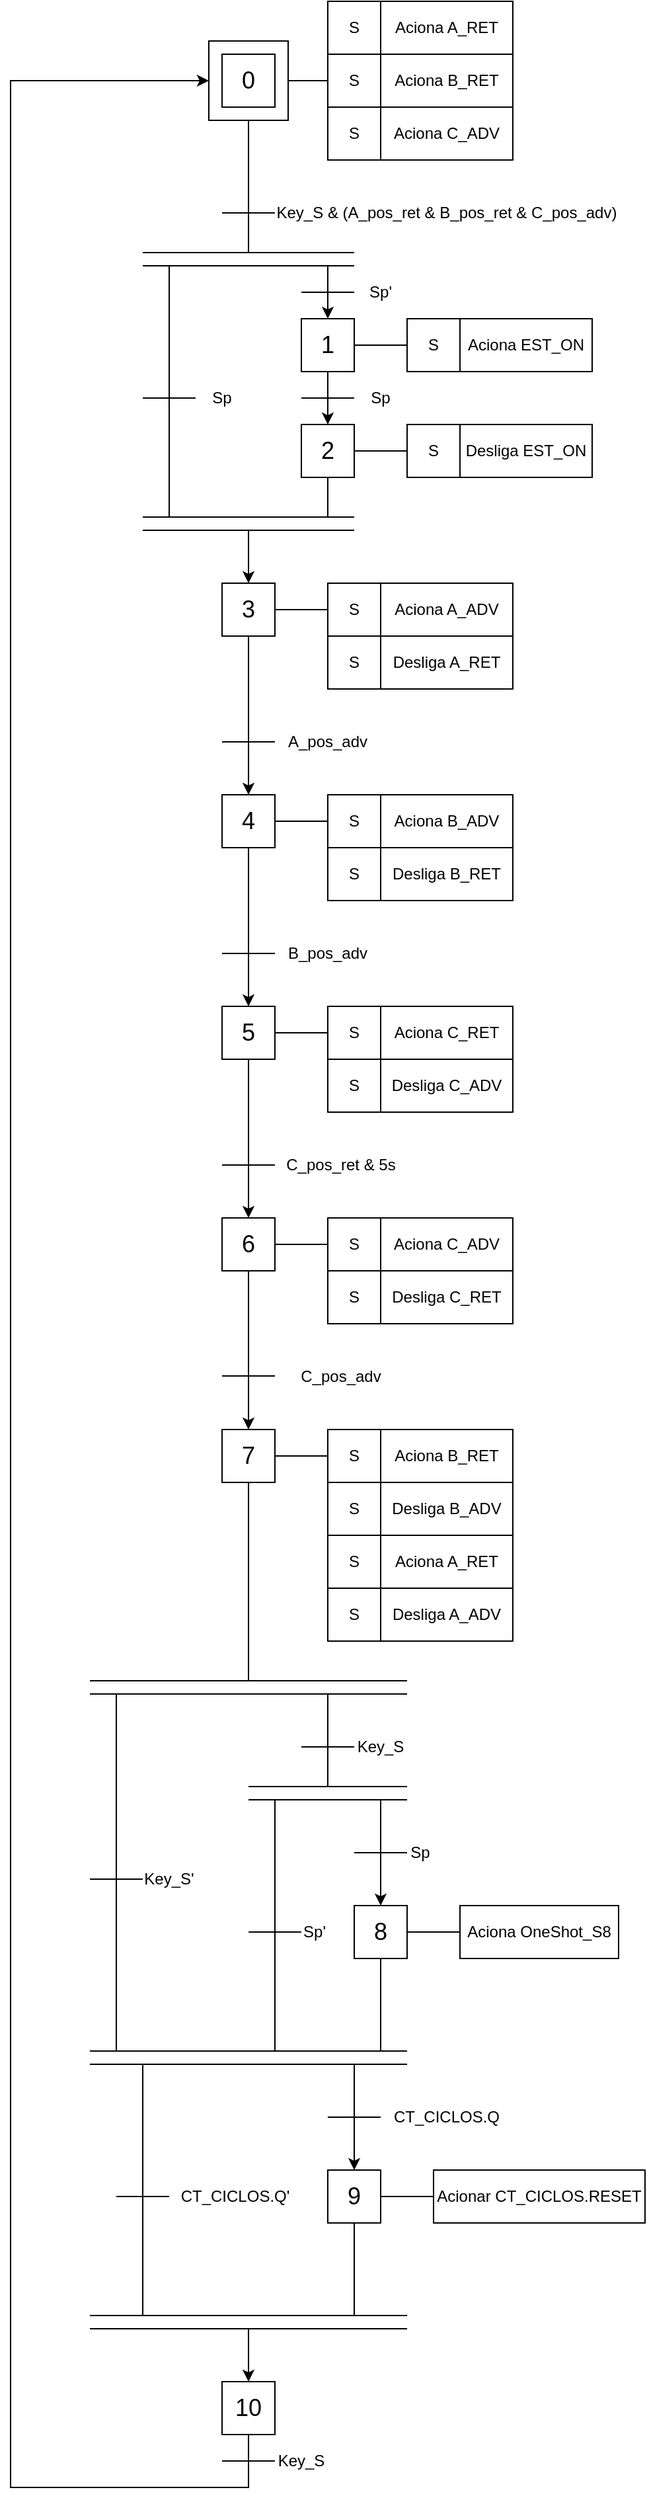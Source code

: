 <mxfile version="28.2.5">
  <diagram name="Página-1" id="C6gIqyBRJ2S_GrYtiM92">
    <mxGraphModel dx="1111" dy="467" grid="1" gridSize="10" guides="1" tooltips="1" connect="1" arrows="1" fold="1" page="1" pageScale="1" pageWidth="827" pageHeight="1169" math="0" shadow="0">
      <root>
        <mxCell id="0" />
        <mxCell id="1" parent="0" />
        <mxCell id="TUv3-__GxxW_FUCiXMgs-2" value="" style="rounded=0;whiteSpace=wrap;html=1;" parent="1" vertex="1">
          <mxGeometry x="230" y="30" width="60" height="60" as="geometry" />
        </mxCell>
        <mxCell id="TUv3-__GxxW_FUCiXMgs-1" value="&lt;font style=&quot;font-size: 18px;&quot;&gt;0&lt;/font&gt;" style="rounded=0;whiteSpace=wrap;html=1;" parent="1" vertex="1">
          <mxGeometry x="240" y="40" width="40" height="40" as="geometry" />
        </mxCell>
        <mxCell id="TUv3-__GxxW_FUCiXMgs-3" value="" style="endArrow=none;html=1;rounded=0;exitX=1;exitY=0.5;exitDx=0;exitDy=0;" parent="1" source="TUv3-__GxxW_FUCiXMgs-2" edge="1">
          <mxGeometry width="50" height="50" relative="1" as="geometry">
            <mxPoint x="510" y="280" as="sourcePoint" />
            <mxPoint x="320" y="60" as="targetPoint" />
          </mxGeometry>
        </mxCell>
        <mxCell id="TUv3-__GxxW_FUCiXMgs-4" value="Aciona A_RET" style="rounded=0;whiteSpace=wrap;html=1;" parent="1" vertex="1">
          <mxGeometry x="360" width="100" height="40" as="geometry" />
        </mxCell>
        <mxCell id="TUv3-__GxxW_FUCiXMgs-5" value="Aciona B_RET" style="rounded=0;whiteSpace=wrap;html=1;" parent="1" vertex="1">
          <mxGeometry x="360" y="40" width="100" height="40" as="geometry" />
        </mxCell>
        <mxCell id="TUv3-__GxxW_FUCiXMgs-6" value="Aciona C_ADV" style="rounded=0;whiteSpace=wrap;html=1;" parent="1" vertex="1">
          <mxGeometry x="360" y="80" width="100" height="40" as="geometry" />
        </mxCell>
        <mxCell id="TUv3-__GxxW_FUCiXMgs-8" value="" style="endArrow=none;html=1;rounded=0;" parent="1" edge="1">
          <mxGeometry width="50" height="50" relative="1" as="geometry">
            <mxPoint x="240" y="160" as="sourcePoint" />
            <mxPoint x="280" y="160" as="targetPoint" />
          </mxGeometry>
        </mxCell>
        <mxCell id="TUv3-__GxxW_FUCiXMgs-9" value="Key_S &amp;amp; (A_pos_ret &amp;amp; B_pos_ret &amp;amp; C_pos_adv)" style="text;html=1;align=center;verticalAlign=middle;whiteSpace=wrap;rounded=0;" parent="1" vertex="1">
          <mxGeometry x="280" y="150" width="260" height="20" as="geometry" />
        </mxCell>
        <mxCell id="TUv3-__GxxW_FUCiXMgs-10" value="&lt;font style=&quot;font-size: 18px;&quot;&gt;1&lt;/font&gt;" style="rounded=0;whiteSpace=wrap;html=1;" parent="1" vertex="1">
          <mxGeometry x="300" y="240" width="40" height="40" as="geometry" />
        </mxCell>
        <mxCell id="TUv3-__GxxW_FUCiXMgs-11" value="" style="endArrow=none;html=1;rounded=0;exitX=1;exitY=0.5;exitDx=0;exitDy=0;" parent="1" source="TUv3-__GxxW_FUCiXMgs-10" edge="1">
          <mxGeometry width="50" height="50" relative="1" as="geometry">
            <mxPoint x="450" y="290" as="sourcePoint" />
            <mxPoint x="380" y="260" as="targetPoint" />
          </mxGeometry>
        </mxCell>
        <mxCell id="TUv3-__GxxW_FUCiXMgs-12" value="Aciona EST_ON" style="rounded=0;whiteSpace=wrap;html=1;" parent="1" vertex="1">
          <mxGeometry x="420" y="240" width="100" height="40" as="geometry" />
        </mxCell>
        <mxCell id="TUv3-__GxxW_FUCiXMgs-13" value="&lt;font style=&quot;font-size: 18px;&quot;&gt;2&lt;/font&gt;" style="rounded=0;whiteSpace=wrap;html=1;" parent="1" vertex="1">
          <mxGeometry x="300" y="320" width="40" height="40" as="geometry" />
        </mxCell>
        <mxCell id="TUv3-__GxxW_FUCiXMgs-14" value="" style="endArrow=none;html=1;rounded=0;exitX=1;exitY=0.5;exitDx=0;exitDy=0;" parent="1" source="TUv3-__GxxW_FUCiXMgs-13" edge="1">
          <mxGeometry width="50" height="50" relative="1" as="geometry">
            <mxPoint x="450" y="370" as="sourcePoint" />
            <mxPoint x="380" y="340" as="targetPoint" />
          </mxGeometry>
        </mxCell>
        <mxCell id="TUv3-__GxxW_FUCiXMgs-15" value="Desliga EST_ON" style="rounded=0;whiteSpace=wrap;html=1;" parent="1" vertex="1">
          <mxGeometry x="420" y="320" width="100" height="40" as="geometry" />
        </mxCell>
        <mxCell id="TUv3-__GxxW_FUCiXMgs-16" value="" style="endArrow=classic;html=1;rounded=0;exitX=0.5;exitY=1;exitDx=0;exitDy=0;entryX=0.5;entryY=0;entryDx=0;entryDy=0;" parent="1" source="TUv3-__GxxW_FUCiXMgs-10" target="TUv3-__GxxW_FUCiXMgs-13" edge="1">
          <mxGeometry width="50" height="50" relative="1" as="geometry">
            <mxPoint x="450" y="320" as="sourcePoint" />
            <mxPoint x="500" y="270" as="targetPoint" />
          </mxGeometry>
        </mxCell>
        <mxCell id="TUv3-__GxxW_FUCiXMgs-17" value="" style="endArrow=none;html=1;rounded=0;" parent="1" edge="1">
          <mxGeometry width="50" height="50" relative="1" as="geometry">
            <mxPoint x="300" y="300" as="sourcePoint" />
            <mxPoint x="340" y="300" as="targetPoint" />
          </mxGeometry>
        </mxCell>
        <mxCell id="TUv3-__GxxW_FUCiXMgs-18" value="Sp" style="text;html=1;align=center;verticalAlign=middle;whiteSpace=wrap;rounded=0;" parent="1" vertex="1">
          <mxGeometry x="340" y="290" width="40" height="20" as="geometry" />
        </mxCell>
        <mxCell id="TUv3-__GxxW_FUCiXMgs-19" value="S" style="rounded=0;whiteSpace=wrap;html=1;" parent="1" vertex="1">
          <mxGeometry x="380" y="240" width="40" height="40" as="geometry" />
        </mxCell>
        <mxCell id="TUv3-__GxxW_FUCiXMgs-20" value="S" style="rounded=0;whiteSpace=wrap;html=1;" parent="1" vertex="1">
          <mxGeometry x="380" y="320" width="40" height="40" as="geometry" />
        </mxCell>
        <mxCell id="TUv3-__GxxW_FUCiXMgs-21" value="&lt;font style=&quot;font-size: 18px;&quot;&gt;3&lt;/font&gt;" style="rounded=0;whiteSpace=wrap;html=1;" parent="1" vertex="1">
          <mxGeometry x="240" y="440" width="40" height="40" as="geometry" />
        </mxCell>
        <mxCell id="TUv3-__GxxW_FUCiXMgs-22" value="" style="endArrow=none;html=1;rounded=0;exitX=1;exitY=0.5;exitDx=0;exitDy=0;" parent="1" source="TUv3-__GxxW_FUCiXMgs-21" edge="1">
          <mxGeometry width="50" height="50" relative="1" as="geometry">
            <mxPoint x="390" y="490" as="sourcePoint" />
            <mxPoint x="320" y="460" as="targetPoint" />
          </mxGeometry>
        </mxCell>
        <mxCell id="TUv3-__GxxW_FUCiXMgs-23" value="Aciona A_ADV" style="rounded=0;whiteSpace=wrap;html=1;" parent="1" vertex="1">
          <mxGeometry x="360" y="440" width="100" height="40" as="geometry" />
        </mxCell>
        <mxCell id="TUv3-__GxxW_FUCiXMgs-27" value="S" style="rounded=0;whiteSpace=wrap;html=1;" parent="1" vertex="1">
          <mxGeometry x="320" y="440" width="40" height="40" as="geometry" />
        </mxCell>
        <mxCell id="TUv3-__GxxW_FUCiXMgs-28" value="&lt;font style=&quot;font-size: 18px;&quot;&gt;4&lt;/font&gt;" style="rounded=0;whiteSpace=wrap;html=1;" parent="1" vertex="1">
          <mxGeometry x="240" y="600" width="40" height="40" as="geometry" />
        </mxCell>
        <mxCell id="TUv3-__GxxW_FUCiXMgs-29" value="" style="endArrow=none;html=1;rounded=0;exitX=1;exitY=0.5;exitDx=0;exitDy=0;" parent="1" source="TUv3-__GxxW_FUCiXMgs-28" edge="1">
          <mxGeometry width="50" height="50" relative="1" as="geometry">
            <mxPoint x="390" y="650" as="sourcePoint" />
            <mxPoint x="320" y="620" as="targetPoint" />
          </mxGeometry>
        </mxCell>
        <mxCell id="TUv3-__GxxW_FUCiXMgs-30" value="Aciona B_ADV" style="rounded=0;whiteSpace=wrap;html=1;" parent="1" vertex="1">
          <mxGeometry x="360" y="600" width="100" height="40" as="geometry" />
        </mxCell>
        <mxCell id="TUv3-__GxxW_FUCiXMgs-31" value="" style="endArrow=classic;html=1;rounded=0;exitX=0.5;exitY=1;exitDx=0;exitDy=0;entryX=0.5;entryY=0;entryDx=0;entryDy=0;" parent="1" target="TUv3-__GxxW_FUCiXMgs-28" edge="1">
          <mxGeometry width="50" height="50" relative="1" as="geometry">
            <mxPoint x="260" y="480" as="sourcePoint" />
            <mxPoint x="440" y="470" as="targetPoint" />
          </mxGeometry>
        </mxCell>
        <mxCell id="TUv3-__GxxW_FUCiXMgs-32" value="" style="endArrow=none;html=1;rounded=0;" parent="1" edge="1">
          <mxGeometry width="50" height="50" relative="1" as="geometry">
            <mxPoint x="240" y="560" as="sourcePoint" />
            <mxPoint x="280" y="560" as="targetPoint" />
          </mxGeometry>
        </mxCell>
        <mxCell id="TUv3-__GxxW_FUCiXMgs-33" value="A_pos_adv" style="text;html=1;align=center;verticalAlign=middle;whiteSpace=wrap;rounded=0;" parent="1" vertex="1">
          <mxGeometry x="280" y="550" width="80" height="20" as="geometry" />
        </mxCell>
        <mxCell id="TUv3-__GxxW_FUCiXMgs-34" value="S" style="rounded=0;whiteSpace=wrap;html=1;" parent="1" vertex="1">
          <mxGeometry x="320" y="600" width="40" height="40" as="geometry" />
        </mxCell>
        <mxCell id="TUv3-__GxxW_FUCiXMgs-35" value="S" style="rounded=0;whiteSpace=wrap;html=1;" parent="1" vertex="1">
          <mxGeometry x="320" width="40" height="40" as="geometry" />
        </mxCell>
        <mxCell id="TUv3-__GxxW_FUCiXMgs-36" value="S" style="rounded=0;whiteSpace=wrap;html=1;" parent="1" vertex="1">
          <mxGeometry x="320" y="40" width="40" height="40" as="geometry" />
        </mxCell>
        <mxCell id="TUv3-__GxxW_FUCiXMgs-37" value="S" style="rounded=0;whiteSpace=wrap;html=1;" parent="1" vertex="1">
          <mxGeometry x="320" y="80" width="40" height="40" as="geometry" />
        </mxCell>
        <mxCell id="TUv3-__GxxW_FUCiXMgs-38" value="Desliga A_RET" style="rounded=0;whiteSpace=wrap;html=1;" parent="1" vertex="1">
          <mxGeometry x="360" y="480" width="100" height="40" as="geometry" />
        </mxCell>
        <mxCell id="TUv3-__GxxW_FUCiXMgs-39" value="S" style="rounded=0;whiteSpace=wrap;html=1;" parent="1" vertex="1">
          <mxGeometry x="320" y="480" width="40" height="40" as="geometry" />
        </mxCell>
        <mxCell id="TUv3-__GxxW_FUCiXMgs-40" value="Desliga B_RET" style="rounded=0;whiteSpace=wrap;html=1;" parent="1" vertex="1">
          <mxGeometry x="360" y="640" width="100" height="40" as="geometry" />
        </mxCell>
        <mxCell id="TUv3-__GxxW_FUCiXMgs-41" value="S" style="rounded=0;whiteSpace=wrap;html=1;" parent="1" vertex="1">
          <mxGeometry x="320" y="640" width="40" height="40" as="geometry" />
        </mxCell>
        <mxCell id="TUv3-__GxxW_FUCiXMgs-42" value="&lt;font style=&quot;font-size: 18px;&quot;&gt;5&lt;/font&gt;" style="rounded=0;whiteSpace=wrap;html=1;" parent="1" vertex="1">
          <mxGeometry x="240" y="760" width="40" height="40" as="geometry" />
        </mxCell>
        <mxCell id="TUv3-__GxxW_FUCiXMgs-43" value="" style="endArrow=none;html=1;rounded=0;exitX=1;exitY=0.5;exitDx=0;exitDy=0;" parent="1" source="TUv3-__GxxW_FUCiXMgs-42" edge="1">
          <mxGeometry width="50" height="50" relative="1" as="geometry">
            <mxPoint x="390" y="810" as="sourcePoint" />
            <mxPoint x="320" y="780" as="targetPoint" />
          </mxGeometry>
        </mxCell>
        <mxCell id="TUv3-__GxxW_FUCiXMgs-44" value="Aciona C_RET" style="rounded=0;whiteSpace=wrap;html=1;" parent="1" vertex="1">
          <mxGeometry x="360" y="760" width="100" height="40" as="geometry" />
        </mxCell>
        <mxCell id="TUv3-__GxxW_FUCiXMgs-45" value="" style="endArrow=classic;html=1;rounded=0;exitX=0.5;exitY=1;exitDx=0;exitDy=0;entryX=0.5;entryY=0;entryDx=0;entryDy=0;" parent="1" target="TUv3-__GxxW_FUCiXMgs-42" edge="1">
          <mxGeometry width="50" height="50" relative="1" as="geometry">
            <mxPoint x="260" y="640" as="sourcePoint" />
            <mxPoint x="440" y="630" as="targetPoint" />
          </mxGeometry>
        </mxCell>
        <mxCell id="TUv3-__GxxW_FUCiXMgs-46" value="" style="endArrow=none;html=1;rounded=0;" parent="1" edge="1">
          <mxGeometry width="50" height="50" relative="1" as="geometry">
            <mxPoint x="240" y="720" as="sourcePoint" />
            <mxPoint x="280" y="720" as="targetPoint" />
          </mxGeometry>
        </mxCell>
        <mxCell id="TUv3-__GxxW_FUCiXMgs-47" value="B_pos_adv" style="text;html=1;align=center;verticalAlign=middle;whiteSpace=wrap;rounded=0;" parent="1" vertex="1">
          <mxGeometry x="280" y="710" width="80" height="20" as="geometry" />
        </mxCell>
        <mxCell id="TUv3-__GxxW_FUCiXMgs-48" value="S" style="rounded=0;whiteSpace=wrap;html=1;" parent="1" vertex="1">
          <mxGeometry x="320" y="760" width="40" height="40" as="geometry" />
        </mxCell>
        <mxCell id="TUv3-__GxxW_FUCiXMgs-49" value="Desliga C_ADV" style="rounded=0;whiteSpace=wrap;html=1;" parent="1" vertex="1">
          <mxGeometry x="360" y="800" width="100" height="40" as="geometry" />
        </mxCell>
        <mxCell id="TUv3-__GxxW_FUCiXMgs-50" value="S" style="rounded=0;whiteSpace=wrap;html=1;" parent="1" vertex="1">
          <mxGeometry x="320" y="800" width="40" height="40" as="geometry" />
        </mxCell>
        <mxCell id="TUv3-__GxxW_FUCiXMgs-51" value="&lt;font style=&quot;font-size: 18px;&quot;&gt;6&lt;/font&gt;" style="rounded=0;whiteSpace=wrap;html=1;" parent="1" vertex="1">
          <mxGeometry x="240" y="920" width="40" height="40" as="geometry" />
        </mxCell>
        <mxCell id="TUv3-__GxxW_FUCiXMgs-52" value="" style="endArrow=none;html=1;rounded=0;exitX=1;exitY=0.5;exitDx=0;exitDy=0;" parent="1" source="TUv3-__GxxW_FUCiXMgs-51" edge="1">
          <mxGeometry width="50" height="50" relative="1" as="geometry">
            <mxPoint x="390" y="970" as="sourcePoint" />
            <mxPoint x="320" y="940" as="targetPoint" />
          </mxGeometry>
        </mxCell>
        <mxCell id="TUv3-__GxxW_FUCiXMgs-53" value="Aciona C_ADV" style="rounded=0;whiteSpace=wrap;html=1;" parent="1" vertex="1">
          <mxGeometry x="360" y="920" width="100" height="40" as="geometry" />
        </mxCell>
        <mxCell id="TUv3-__GxxW_FUCiXMgs-54" value="S" style="rounded=0;whiteSpace=wrap;html=1;" parent="1" vertex="1">
          <mxGeometry x="320" y="920" width="40" height="40" as="geometry" />
        </mxCell>
        <mxCell id="TUv3-__GxxW_FUCiXMgs-55" value="Desliga C_RET" style="rounded=0;whiteSpace=wrap;html=1;" parent="1" vertex="1">
          <mxGeometry x="360" y="960" width="100" height="40" as="geometry" />
        </mxCell>
        <mxCell id="TUv3-__GxxW_FUCiXMgs-56" value="S" style="rounded=0;whiteSpace=wrap;html=1;" parent="1" vertex="1">
          <mxGeometry x="320" y="960" width="40" height="40" as="geometry" />
        </mxCell>
        <mxCell id="TUv3-__GxxW_FUCiXMgs-57" value="" style="endArrow=classic;html=1;rounded=0;exitX=0.5;exitY=1;exitDx=0;exitDy=0;entryX=0.5;entryY=0;entryDx=0;entryDy=0;" parent="1" edge="1">
          <mxGeometry width="50" height="50" relative="1" as="geometry">
            <mxPoint x="260" y="800" as="sourcePoint" />
            <mxPoint x="260" y="920" as="targetPoint" />
          </mxGeometry>
        </mxCell>
        <mxCell id="TUv3-__GxxW_FUCiXMgs-58" value="" style="endArrow=none;html=1;rounded=0;" parent="1" edge="1">
          <mxGeometry width="50" height="50" relative="1" as="geometry">
            <mxPoint x="240" y="920" as="sourcePoint" />
            <mxPoint x="280" y="920" as="targetPoint" />
          </mxGeometry>
        </mxCell>
        <mxCell id="TUv3-__GxxW_FUCiXMgs-59" value="C_pos_ret &amp;amp; 5s" style="text;html=1;align=center;verticalAlign=middle;whiteSpace=wrap;rounded=0;" parent="1" vertex="1">
          <mxGeometry x="280" y="870" width="100" height="20" as="geometry" />
        </mxCell>
        <mxCell id="TUv3-__GxxW_FUCiXMgs-60" value="&lt;font style=&quot;font-size: 18px;&quot;&gt;7&lt;/font&gt;" style="rounded=0;whiteSpace=wrap;html=1;" parent="1" vertex="1">
          <mxGeometry x="240" y="1080" width="40" height="40" as="geometry" />
        </mxCell>
        <mxCell id="TUv3-__GxxW_FUCiXMgs-61" value="" style="endArrow=none;html=1;rounded=0;exitX=1;exitY=0.5;exitDx=0;exitDy=0;" parent="1" source="TUv3-__GxxW_FUCiXMgs-60" edge="1">
          <mxGeometry width="50" height="50" relative="1" as="geometry">
            <mxPoint x="390" y="1130" as="sourcePoint" />
            <mxPoint x="320" y="1100" as="targetPoint" />
          </mxGeometry>
        </mxCell>
        <mxCell id="TUv3-__GxxW_FUCiXMgs-62" value="Aciona B_RET" style="rounded=0;whiteSpace=wrap;html=1;" parent="1" vertex="1">
          <mxGeometry x="360" y="1080" width="100" height="40" as="geometry" />
        </mxCell>
        <mxCell id="TUv3-__GxxW_FUCiXMgs-63" value="S" style="rounded=0;whiteSpace=wrap;html=1;" parent="1" vertex="1">
          <mxGeometry x="320" y="1080" width="40" height="40" as="geometry" />
        </mxCell>
        <mxCell id="TUv3-__GxxW_FUCiXMgs-64" value="Desliga B_ADV" style="rounded=0;whiteSpace=wrap;html=1;" parent="1" vertex="1">
          <mxGeometry x="360" y="1120" width="100" height="40" as="geometry" />
        </mxCell>
        <mxCell id="TUv3-__GxxW_FUCiXMgs-65" value="S" style="rounded=0;whiteSpace=wrap;html=1;" parent="1" vertex="1">
          <mxGeometry x="320" y="1120" width="40" height="40" as="geometry" />
        </mxCell>
        <mxCell id="TUv3-__GxxW_FUCiXMgs-66" value="" style="endArrow=classic;html=1;rounded=0;exitX=0.5;exitY=1;exitDx=0;exitDy=0;entryX=0.5;entryY=0;entryDx=0;entryDy=0;" parent="1" edge="1">
          <mxGeometry width="50" height="50" relative="1" as="geometry">
            <mxPoint x="260" y="960" as="sourcePoint" />
            <mxPoint x="260" y="1080" as="targetPoint" />
          </mxGeometry>
        </mxCell>
        <mxCell id="TUv3-__GxxW_FUCiXMgs-67" value="" style="endArrow=none;html=1;rounded=0;" parent="1" edge="1">
          <mxGeometry width="50" height="50" relative="1" as="geometry">
            <mxPoint x="240" y="1080" as="sourcePoint" />
            <mxPoint x="280" y="1080" as="targetPoint" />
          </mxGeometry>
        </mxCell>
        <mxCell id="TUv3-__GxxW_FUCiXMgs-68" value="C_pos_adv" style="text;html=1;align=center;verticalAlign=middle;whiteSpace=wrap;rounded=0;" parent="1" vertex="1">
          <mxGeometry x="280" y="1030" width="100" height="20" as="geometry" />
        </mxCell>
        <mxCell id="TUv3-__GxxW_FUCiXMgs-69" value="Aciona A_RET" style="rounded=0;whiteSpace=wrap;html=1;" parent="1" vertex="1">
          <mxGeometry x="360" y="1160" width="100" height="40" as="geometry" />
        </mxCell>
        <mxCell id="TUv3-__GxxW_FUCiXMgs-70" value="S" style="rounded=0;whiteSpace=wrap;html=1;" parent="1" vertex="1">
          <mxGeometry x="320" y="1160" width="40" height="40" as="geometry" />
        </mxCell>
        <mxCell id="TUv3-__GxxW_FUCiXMgs-71" value="Desliga A_ADV" style="rounded=0;whiteSpace=wrap;html=1;" parent="1" vertex="1">
          <mxGeometry x="360" y="1200" width="100" height="40" as="geometry" />
        </mxCell>
        <mxCell id="TUv3-__GxxW_FUCiXMgs-72" value="S" style="rounded=0;whiteSpace=wrap;html=1;" parent="1" vertex="1">
          <mxGeometry x="320" y="1200" width="40" height="40" as="geometry" />
        </mxCell>
        <mxCell id="TUv3-__GxxW_FUCiXMgs-73" value="" style="endArrow=none;html=1;rounded=0;entryX=0.5;entryY=1;entryDx=0;entryDy=0;" parent="1" target="TUv3-__GxxW_FUCiXMgs-60" edge="1">
          <mxGeometry width="50" height="50" relative="1" as="geometry">
            <mxPoint x="260" y="1270" as="sourcePoint" />
            <mxPoint x="440" y="1150" as="targetPoint" />
          </mxGeometry>
        </mxCell>
        <mxCell id="TUv3-__GxxW_FUCiXMgs-74" value="" style="endArrow=none;html=1;rounded=0;" parent="1" edge="1">
          <mxGeometry width="50" height="50" relative="1" as="geometry">
            <mxPoint x="140" y="1270" as="sourcePoint" />
            <mxPoint x="380" y="1270" as="targetPoint" />
          </mxGeometry>
        </mxCell>
        <mxCell id="TUv3-__GxxW_FUCiXMgs-75" value="" style="endArrow=none;html=1;rounded=0;" parent="1" edge="1">
          <mxGeometry width="50" height="50" relative="1" as="geometry">
            <mxPoint x="140" y="1280" as="sourcePoint" />
            <mxPoint x="380" y="1280" as="targetPoint" />
          </mxGeometry>
        </mxCell>
        <mxCell id="TUv3-__GxxW_FUCiXMgs-76" value="" style="endArrow=none;html=1;rounded=0;" parent="1" edge="1">
          <mxGeometry width="50" height="50" relative="1" as="geometry">
            <mxPoint x="160" y="1280" as="sourcePoint" />
            <mxPoint x="160" y="1550" as="targetPoint" />
          </mxGeometry>
        </mxCell>
        <mxCell id="TUv3-__GxxW_FUCiXMgs-77" value="" style="endArrow=none;html=1;rounded=0;" parent="1" edge="1">
          <mxGeometry width="50" height="50" relative="1" as="geometry">
            <mxPoint x="320" y="1280" as="sourcePoint" />
            <mxPoint x="320" y="1350" as="targetPoint" />
          </mxGeometry>
        </mxCell>
        <mxCell id="TUv3-__GxxW_FUCiXMgs-78" value="" style="endArrow=none;html=1;rounded=0;" parent="1" edge="1">
          <mxGeometry width="50" height="50" relative="1" as="geometry">
            <mxPoint x="260" y="1350" as="sourcePoint" />
            <mxPoint x="380" y="1350" as="targetPoint" />
          </mxGeometry>
        </mxCell>
        <mxCell id="TUv3-__GxxW_FUCiXMgs-79" value="" style="endArrow=none;html=1;rounded=0;" parent="1" edge="1">
          <mxGeometry width="50" height="50" relative="1" as="geometry">
            <mxPoint x="260" y="1360" as="sourcePoint" />
            <mxPoint x="380" y="1360" as="targetPoint" />
          </mxGeometry>
        </mxCell>
        <mxCell id="TUv3-__GxxW_FUCiXMgs-80" value="" style="endArrow=none;html=1;rounded=0;" parent="1" edge="1">
          <mxGeometry width="50" height="50" relative="1" as="geometry">
            <mxPoint x="300" y="1320" as="sourcePoint" />
            <mxPoint x="340" y="1320" as="targetPoint" />
          </mxGeometry>
        </mxCell>
        <mxCell id="TUv3-__GxxW_FUCiXMgs-81" value="Key_S" style="text;html=1;align=center;verticalAlign=middle;whiteSpace=wrap;rounded=0;" parent="1" vertex="1">
          <mxGeometry x="340" y="1310" width="40" height="20" as="geometry" />
        </mxCell>
        <mxCell id="TUv3-__GxxW_FUCiXMgs-82" value="" style="endArrow=none;html=1;rounded=0;" parent="1" edge="1">
          <mxGeometry width="50" height="50" relative="1" as="geometry">
            <mxPoint x="280" y="1360" as="sourcePoint" />
            <mxPoint x="280" y="1550" as="targetPoint" />
          </mxGeometry>
        </mxCell>
        <mxCell id="TUv3-__GxxW_FUCiXMgs-83" value="" style="endArrow=none;html=1;rounded=0;entryX=0;entryY=0.5;entryDx=0;entryDy=0;" parent="1" target="TUv3-__GxxW_FUCiXMgs-84" edge="1">
          <mxGeometry width="50" height="50" relative="1" as="geometry">
            <mxPoint x="260" y="1460" as="sourcePoint" />
            <mxPoint x="300" y="1460" as="targetPoint" />
          </mxGeometry>
        </mxCell>
        <mxCell id="TUv3-__GxxW_FUCiXMgs-84" value="Sp&#39;" style="text;html=1;align=center;verticalAlign=middle;whiteSpace=wrap;rounded=0;" parent="1" vertex="1">
          <mxGeometry x="300" y="1450" width="20" height="20" as="geometry" />
        </mxCell>
        <mxCell id="TUv3-__GxxW_FUCiXMgs-86" value="" style="endArrow=none;html=1;rounded=0;" parent="1" edge="1">
          <mxGeometry width="50" height="50" relative="1" as="geometry">
            <mxPoint x="340" y="1400" as="sourcePoint" />
            <mxPoint x="380" y="1400" as="targetPoint" />
          </mxGeometry>
        </mxCell>
        <mxCell id="TUv3-__GxxW_FUCiXMgs-87" value="Sp" style="text;html=1;align=center;verticalAlign=middle;whiteSpace=wrap;rounded=0;" parent="1" vertex="1">
          <mxGeometry x="380" y="1390" width="20" height="20" as="geometry" />
        </mxCell>
        <mxCell id="TUv3-__GxxW_FUCiXMgs-88" value="&lt;font style=&quot;font-size: 18px;&quot;&gt;8&lt;/font&gt;" style="rounded=0;whiteSpace=wrap;html=1;" parent="1" vertex="1">
          <mxGeometry x="340" y="1440" width="40" height="40" as="geometry" />
        </mxCell>
        <mxCell id="TUv3-__GxxW_FUCiXMgs-89" value="" style="endArrow=classic;html=1;rounded=0;entryX=0.5;entryY=0;entryDx=0;entryDy=0;" parent="1" target="TUv3-__GxxW_FUCiXMgs-88" edge="1">
          <mxGeometry width="50" height="50" relative="1" as="geometry">
            <mxPoint x="360" y="1360" as="sourcePoint" />
            <mxPoint x="420" y="1360" as="targetPoint" />
          </mxGeometry>
        </mxCell>
        <mxCell id="TUv3-__GxxW_FUCiXMgs-90" value="" style="endArrow=none;html=1;rounded=0;exitX=1;exitY=0.5;exitDx=0;exitDy=0;" parent="1" source="TUv3-__GxxW_FUCiXMgs-88" edge="1">
          <mxGeometry width="50" height="50" relative="1" as="geometry">
            <mxPoint x="370" y="1380" as="sourcePoint" />
            <mxPoint x="420" y="1460" as="targetPoint" />
          </mxGeometry>
        </mxCell>
        <mxCell id="TUv3-__GxxW_FUCiXMgs-91" value="Aciona OneShot_S8" style="rounded=0;whiteSpace=wrap;html=1;" parent="1" vertex="1">
          <mxGeometry x="420" y="1440" width="120" height="40" as="geometry" />
        </mxCell>
        <mxCell id="TUv3-__GxxW_FUCiXMgs-92" value="" style="endArrow=none;html=1;rounded=0;" parent="1" edge="1">
          <mxGeometry width="50" height="50" relative="1" as="geometry">
            <mxPoint x="360" y="1480" as="sourcePoint" />
            <mxPoint x="360" y="1550" as="targetPoint" />
          </mxGeometry>
        </mxCell>
        <mxCell id="TUv3-__GxxW_FUCiXMgs-93" value="" style="endArrow=none;html=1;rounded=0;" parent="1" edge="1">
          <mxGeometry width="50" height="50" relative="1" as="geometry">
            <mxPoint x="140" y="1420" as="sourcePoint" />
            <mxPoint x="180" y="1420" as="targetPoint" />
          </mxGeometry>
        </mxCell>
        <mxCell id="TUv3-__GxxW_FUCiXMgs-94" value="Key_S&#39;" style="text;html=1;align=center;verticalAlign=middle;whiteSpace=wrap;rounded=0;" parent="1" vertex="1">
          <mxGeometry x="180" y="1410" width="40" height="20" as="geometry" />
        </mxCell>
        <mxCell id="TUv3-__GxxW_FUCiXMgs-95" value="" style="endArrow=none;html=1;rounded=0;" parent="1" edge="1">
          <mxGeometry width="50" height="50" relative="1" as="geometry">
            <mxPoint x="140" y="1550" as="sourcePoint" />
            <mxPoint x="380" y="1550" as="targetPoint" />
          </mxGeometry>
        </mxCell>
        <mxCell id="TUv3-__GxxW_FUCiXMgs-96" value="" style="endArrow=none;html=1;rounded=0;" parent="1" edge="1">
          <mxGeometry width="50" height="50" relative="1" as="geometry">
            <mxPoint x="140" y="1560" as="sourcePoint" />
            <mxPoint x="380" y="1560" as="targetPoint" />
          </mxGeometry>
        </mxCell>
        <mxCell id="TUv3-__GxxW_FUCiXMgs-98" value="" style="endArrow=classic;html=1;rounded=0;" parent="1" edge="1">
          <mxGeometry width="50" height="50" relative="1" as="geometry">
            <mxPoint x="340" y="1560" as="sourcePoint" />
            <mxPoint x="340" y="1640" as="targetPoint" />
          </mxGeometry>
        </mxCell>
        <mxCell id="TUv3-__GxxW_FUCiXMgs-99" value="" style="endArrow=none;html=1;rounded=0;" parent="1" edge="1">
          <mxGeometry width="50" height="50" relative="1" as="geometry">
            <mxPoint x="320" y="1600" as="sourcePoint" />
            <mxPoint x="360" y="1600" as="targetPoint" />
          </mxGeometry>
        </mxCell>
        <mxCell id="TUv3-__GxxW_FUCiXMgs-100" value="CT_CICLOS.Q" style="text;html=1;align=center;verticalAlign=middle;whiteSpace=wrap;rounded=0;" parent="1" vertex="1">
          <mxGeometry x="360" y="1590" width="100" height="20" as="geometry" />
        </mxCell>
        <mxCell id="TUv3-__GxxW_FUCiXMgs-101" value="&lt;font style=&quot;font-size: 18px;&quot;&gt;9&lt;/font&gt;" style="rounded=0;whiteSpace=wrap;html=1;" parent="1" vertex="1">
          <mxGeometry x="320" y="1640" width="40" height="40" as="geometry" />
        </mxCell>
        <mxCell id="TUv3-__GxxW_FUCiXMgs-102" value="" style="endArrow=none;html=1;rounded=0;exitX=1;exitY=0.5;exitDx=0;exitDy=0;" parent="1" source="TUv3-__GxxW_FUCiXMgs-101" edge="1">
          <mxGeometry width="50" height="50" relative="1" as="geometry">
            <mxPoint x="390" y="1590" as="sourcePoint" />
            <mxPoint x="400" y="1660" as="targetPoint" />
          </mxGeometry>
        </mxCell>
        <mxCell id="TUv3-__GxxW_FUCiXMgs-103" value="Acionar CT_CICLOS.RESET" style="rounded=0;whiteSpace=wrap;html=1;" parent="1" vertex="1">
          <mxGeometry x="400" y="1640" width="160" height="40" as="geometry" />
        </mxCell>
        <mxCell id="TUv3-__GxxW_FUCiXMgs-105" value="" style="endArrow=none;html=1;rounded=0;" parent="1" edge="1">
          <mxGeometry width="50" height="50" relative="1" as="geometry">
            <mxPoint x="180" y="1560" as="sourcePoint" />
            <mxPoint x="180" y="1750" as="targetPoint" />
          </mxGeometry>
        </mxCell>
        <mxCell id="TUv3-__GxxW_FUCiXMgs-106" value="" style="endArrow=none;html=1;rounded=0;exitX=0.5;exitY=1;exitDx=0;exitDy=0;" parent="1" source="TUv3-__GxxW_FUCiXMgs-101" edge="1">
          <mxGeometry width="50" height="50" relative="1" as="geometry">
            <mxPoint x="390" y="1710" as="sourcePoint" />
            <mxPoint x="340" y="1750" as="targetPoint" />
          </mxGeometry>
        </mxCell>
        <mxCell id="TUv3-__GxxW_FUCiXMgs-107" value="" style="endArrow=none;html=1;rounded=0;" parent="1" edge="1">
          <mxGeometry width="50" height="50" relative="1" as="geometry">
            <mxPoint x="140" y="1750" as="sourcePoint" />
            <mxPoint x="380" y="1750" as="targetPoint" />
          </mxGeometry>
        </mxCell>
        <mxCell id="TUv3-__GxxW_FUCiXMgs-108" value="" style="endArrow=none;html=1;rounded=0;" parent="1" edge="1">
          <mxGeometry width="50" height="50" relative="1" as="geometry">
            <mxPoint x="140" y="1760" as="sourcePoint" />
            <mxPoint x="380" y="1760" as="targetPoint" />
          </mxGeometry>
        </mxCell>
        <mxCell id="TUv3-__GxxW_FUCiXMgs-109" value="" style="endArrow=none;html=1;rounded=0;" parent="1" edge="1">
          <mxGeometry width="50" height="50" relative="1" as="geometry">
            <mxPoint x="160" y="1660" as="sourcePoint" />
            <mxPoint x="200" y="1660" as="targetPoint" />
          </mxGeometry>
        </mxCell>
        <mxCell id="TUv3-__GxxW_FUCiXMgs-110" value="CT_CICLOS.Q&#39;" style="text;html=1;align=center;verticalAlign=middle;whiteSpace=wrap;rounded=0;" parent="1" vertex="1">
          <mxGeometry x="200" y="1650" width="100" height="20" as="geometry" />
        </mxCell>
        <mxCell id="TUv3-__GxxW_FUCiXMgs-111" value="" style="endArrow=classic;html=1;rounded=0;entryX=0;entryY=0.5;entryDx=0;entryDy=0;exitX=0.5;exitY=1;exitDx=0;exitDy=0;" parent="1" target="TUv3-__GxxW_FUCiXMgs-2" edge="1" source="nmNZZCj3OCwURD-fk34B-18">
          <mxGeometry width="50" height="50" relative="1" as="geometry">
            <mxPoint x="260" y="1960" as="sourcePoint" />
            <mxPoint x="60" y="1410" as="targetPoint" />
            <Array as="points">
              <mxPoint x="260" y="1880" />
              <mxPoint x="80" y="1880" />
              <mxPoint x="80" y="60" />
            </Array>
          </mxGeometry>
        </mxCell>
        <mxCell id="TUv3-__GxxW_FUCiXMgs-112" value="" style="endArrow=none;html=1;rounded=0;" parent="1" edge="1">
          <mxGeometry width="50" height="50" relative="1" as="geometry">
            <mxPoint x="240" y="1860" as="sourcePoint" />
            <mxPoint x="280" y="1860" as="targetPoint" />
          </mxGeometry>
        </mxCell>
        <mxCell id="TUv3-__GxxW_FUCiXMgs-113" value="Key_S" style="text;html=1;align=center;verticalAlign=middle;whiteSpace=wrap;rounded=0;" parent="1" vertex="1">
          <mxGeometry x="280" y="1850" width="40" height="20" as="geometry" />
        </mxCell>
        <mxCell id="nmNZZCj3OCwURD-fk34B-2" value="" style="endArrow=none;html=1;rounded=0;exitX=0.5;exitY=1;exitDx=0;exitDy=0;" edge="1" parent="1" source="TUv3-__GxxW_FUCiXMgs-2">
          <mxGeometry width="50" height="50" relative="1" as="geometry">
            <mxPoint x="260" y="240" as="sourcePoint" />
            <mxPoint x="260" y="190" as="targetPoint" />
          </mxGeometry>
        </mxCell>
        <mxCell id="nmNZZCj3OCwURD-fk34B-3" value="" style="endArrow=none;html=1;rounded=0;" edge="1" parent="1">
          <mxGeometry width="50" height="50" relative="1" as="geometry">
            <mxPoint x="180" y="200" as="sourcePoint" />
            <mxPoint x="340" y="200" as="targetPoint" />
          </mxGeometry>
        </mxCell>
        <mxCell id="nmNZZCj3OCwURD-fk34B-6" value="" style="endArrow=none;html=1;rounded=0;" edge="1" parent="1">
          <mxGeometry width="50" height="50" relative="1" as="geometry">
            <mxPoint x="180" y="190" as="sourcePoint" />
            <mxPoint x="340" y="190" as="targetPoint" />
          </mxGeometry>
        </mxCell>
        <mxCell id="nmNZZCj3OCwURD-fk34B-7" value="" style="endArrow=classic;html=1;rounded=0;" edge="1" parent="1">
          <mxGeometry width="50" height="50" relative="1" as="geometry">
            <mxPoint x="320" y="200" as="sourcePoint" />
            <mxPoint x="320" y="240" as="targetPoint" />
          </mxGeometry>
        </mxCell>
        <mxCell id="nmNZZCj3OCwURD-fk34B-8" value="" style="endArrow=none;html=1;rounded=0;" edge="1" parent="1">
          <mxGeometry width="50" height="50" relative="1" as="geometry">
            <mxPoint x="300" y="220" as="sourcePoint" />
            <mxPoint x="340" y="220" as="targetPoint" />
          </mxGeometry>
        </mxCell>
        <mxCell id="nmNZZCj3OCwURD-fk34B-9" value="Sp&#39;" style="text;html=1;align=center;verticalAlign=middle;whiteSpace=wrap;rounded=0;" vertex="1" parent="1">
          <mxGeometry x="340" y="210" width="40" height="20" as="geometry" />
        </mxCell>
        <mxCell id="nmNZZCj3OCwURD-fk34B-10" value="" style="endArrow=none;html=1;rounded=0;" edge="1" parent="1">
          <mxGeometry width="50" height="50" relative="1" as="geometry">
            <mxPoint x="180" y="400" as="sourcePoint" />
            <mxPoint x="340" y="400" as="targetPoint" />
          </mxGeometry>
        </mxCell>
        <mxCell id="nmNZZCj3OCwURD-fk34B-11" value="" style="endArrow=none;html=1;rounded=0;" edge="1" parent="1">
          <mxGeometry width="50" height="50" relative="1" as="geometry">
            <mxPoint x="180" y="390" as="sourcePoint" />
            <mxPoint x="340" y="390" as="targetPoint" />
          </mxGeometry>
        </mxCell>
        <mxCell id="nmNZZCj3OCwURD-fk34B-12" value="" style="endArrow=none;html=1;rounded=0;exitX=0.5;exitY=1;exitDx=0;exitDy=0;" edge="1" parent="1" source="TUv3-__GxxW_FUCiXMgs-13">
          <mxGeometry width="50" height="50" relative="1" as="geometry">
            <mxPoint x="390" y="440" as="sourcePoint" />
            <mxPoint x="320" y="390" as="targetPoint" />
          </mxGeometry>
        </mxCell>
        <mxCell id="nmNZZCj3OCwURD-fk34B-13" value="" style="endArrow=none;html=1;rounded=0;" edge="1" parent="1">
          <mxGeometry width="50" height="50" relative="1" as="geometry">
            <mxPoint x="200" y="200" as="sourcePoint" />
            <mxPoint x="200" y="390" as="targetPoint" />
          </mxGeometry>
        </mxCell>
        <mxCell id="nmNZZCj3OCwURD-fk34B-14" value="" style="endArrow=none;html=1;rounded=0;" edge="1" parent="1">
          <mxGeometry width="50" height="50" relative="1" as="geometry">
            <mxPoint x="180" y="300" as="sourcePoint" />
            <mxPoint x="220" y="300" as="targetPoint" />
          </mxGeometry>
        </mxCell>
        <mxCell id="nmNZZCj3OCwURD-fk34B-15" value="Sp" style="text;html=1;align=center;verticalAlign=middle;whiteSpace=wrap;rounded=0;" vertex="1" parent="1">
          <mxGeometry x="220" y="290" width="40" height="20" as="geometry" />
        </mxCell>
        <mxCell id="nmNZZCj3OCwURD-fk34B-16" value="" style="endArrow=classic;html=1;rounded=0;" edge="1" parent="1">
          <mxGeometry width="50" height="50" relative="1" as="geometry">
            <mxPoint x="260" y="400" as="sourcePoint" />
            <mxPoint x="260" y="440" as="targetPoint" />
          </mxGeometry>
        </mxCell>
        <mxCell id="nmNZZCj3OCwURD-fk34B-18" value="&lt;font style=&quot;font-size: 18px;&quot;&gt;10&lt;/font&gt;" style="rounded=0;whiteSpace=wrap;html=1;" vertex="1" parent="1">
          <mxGeometry x="240" y="1800" width="40" height="40" as="geometry" />
        </mxCell>
        <mxCell id="nmNZZCj3OCwURD-fk34B-19" value="" style="endArrow=classic;html=1;rounded=0;entryX=0.5;entryY=0;entryDx=0;entryDy=0;" edge="1" parent="1" target="nmNZZCj3OCwURD-fk34B-18">
          <mxGeometry width="50" height="50" relative="1" as="geometry">
            <mxPoint x="260" y="1760" as="sourcePoint" />
            <mxPoint x="320" y="1880" as="targetPoint" />
          </mxGeometry>
        </mxCell>
        <mxCell id="nmNZZCj3OCwURD-fk34B-20" value="" style="endArrow=none;html=1;rounded=0;entryX=0;entryY=0.5;entryDx=0;entryDy=0;" edge="1" parent="1" target="TUv3-__GxxW_FUCiXMgs-59">
          <mxGeometry width="50" height="50" relative="1" as="geometry">
            <mxPoint x="240" y="880" as="sourcePoint" />
            <mxPoint x="270" y="880" as="targetPoint" />
          </mxGeometry>
        </mxCell>
        <mxCell id="nmNZZCj3OCwURD-fk34B-21" value="" style="endArrow=none;html=1;rounded=0;" edge="1" parent="1">
          <mxGeometry width="50" height="50" relative="1" as="geometry">
            <mxPoint x="240" y="1039.5" as="sourcePoint" />
            <mxPoint x="280" y="1039.5" as="targetPoint" />
          </mxGeometry>
        </mxCell>
      </root>
    </mxGraphModel>
  </diagram>
</mxfile>
